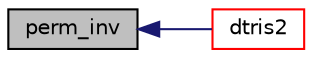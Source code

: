 digraph "perm_inv"
{
  bgcolor="transparent";
  edge [fontname="Helvetica",fontsize="10",labelfontname="Helvetica",labelfontsize="10"];
  node [fontname="Helvetica",fontsize="10",shape=record];
  rankdir="LR";
  Node568 [label="perm_inv",height=0.2,width=0.4,color="black", fillcolor="grey75", style="filled", fontcolor="black"];
  Node568 -> Node569 [dir="back",color="midnightblue",fontsize="10",style="solid",fontname="Helvetica"];
  Node569 [label="dtris2",height=0.2,width=0.4,color="red",URL="$a08942.html#a13fa54ae02d52751a5b943d4b39c45bc"];
}
